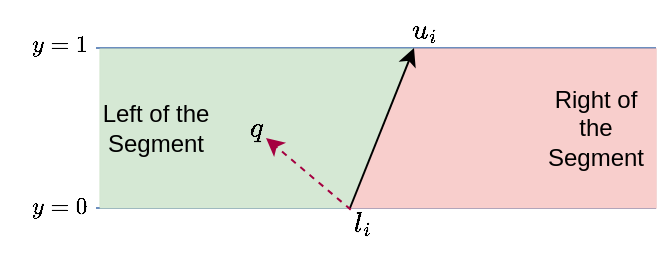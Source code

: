 <mxfile version="26.0.6">
  <diagram name="Page-1" id="NBQL5bJox-FBDuxQ1onh">
    <mxGraphModel dx="532" dy="278" grid="1" gridSize="10" guides="1" tooltips="1" connect="1" arrows="1" fold="1" page="1" pageScale="1" pageWidth="827" pageHeight="1169" math="1" shadow="0">
      <root>
        <mxCell id="0" />
        <mxCell id="1" parent="0" />
        <mxCell id="2x_no1LUzjKjBFZgFxKR-1" value="" style="endArrow=none;html=1;rounded=0;fillColor=#dae8fc;strokeColor=#6c8ebf;" edge="1" parent="1">
          <mxGeometry width="50" height="50" relative="1" as="geometry">
            <mxPoint x="280" y="360" as="sourcePoint" />
            <mxPoint x="560" y="360" as="targetPoint" />
          </mxGeometry>
        </mxCell>
        <mxCell id="2x_no1LUzjKjBFZgFxKR-2" value="" style="endArrow=none;html=1;rounded=0;fillColor=#dae8fc;strokeColor=#6c8ebf;" edge="1" parent="1">
          <mxGeometry width="50" height="50" relative="1" as="geometry">
            <mxPoint x="280" y="440" as="sourcePoint" />
            <mxPoint x="560" y="440" as="targetPoint" />
          </mxGeometry>
        </mxCell>
        <mxCell id="2x_no1LUzjKjBFZgFxKR-4" value="&lt;font style=&quot;font-size: 10px;&quot;&gt;\(y=1\)&lt;/font&gt;" style="text;html=1;align=center;verticalAlign=middle;whiteSpace=wrap;rounded=0;" vertex="1" parent="1">
          <mxGeometry x="232" y="343" width="60" height="30" as="geometry" />
        </mxCell>
        <mxCell id="2x_no1LUzjKjBFZgFxKR-5" value="&lt;font style=&quot;font-size: 10px;&quot;&gt;\(y=0\)&lt;/font&gt;" style="text;html=1;align=center;verticalAlign=middle;whiteSpace=wrap;rounded=0;" vertex="1" parent="1">
          <mxGeometry x="232" y="424" width="60" height="30" as="geometry" />
        </mxCell>
        <mxCell id="2x_no1LUzjKjBFZgFxKR-8" value="" style="shape=manualInput;whiteSpace=wrap;html=1;rotation=90;flipH=0;flipV=1;size=32;fillColor=#f8cecc;strokeColor=#b85450;strokeWidth=0;" vertex="1" parent="1">
          <mxGeometry x="443.13" y="323.13" width="80" height="153.75" as="geometry" />
        </mxCell>
        <mxCell id="2x_no1LUzjKjBFZgFxKR-11" value="" style="shape=manualInput;whiteSpace=wrap;html=1;rotation=-90;flipH=0;flipV=1;size=32;fillColor=#d5e8d4;strokeColor=#82b366;strokeWidth=0;" vertex="1" parent="1">
          <mxGeometry x="320" y="321.57" width="80" height="156.88" as="geometry" />
        </mxCell>
        <mxCell id="2x_no1LUzjKjBFZgFxKR-6" value="" style="endArrow=classic;html=1;rounded=0;startArrow=none;startFill=0;endFill=1;" edge="1" parent="1">
          <mxGeometry width="50" height="50" relative="1" as="geometry">
            <mxPoint x="407" y="440" as="sourcePoint" />
            <mxPoint x="439" y="360" as="targetPoint" />
          </mxGeometry>
        </mxCell>
        <mxCell id="2x_no1LUzjKjBFZgFxKR-12" value="Right of the Segment" style="text;html=1;align=center;verticalAlign=middle;whiteSpace=wrap;rounded=0;" vertex="1" parent="1">
          <mxGeometry x="500" y="385.01" width="60" height="30" as="geometry" />
        </mxCell>
        <mxCell id="2x_no1LUzjKjBFZgFxKR-13" value="Left of the Segment" style="text;html=1;align=center;verticalAlign=middle;whiteSpace=wrap;rounded=0;" vertex="1" parent="1">
          <mxGeometry x="280" y="385" width="60" height="30" as="geometry" />
        </mxCell>
        <mxCell id="2x_no1LUzjKjBFZgFxKR-14" value="" style="endArrow=classic;html=1;rounded=0;exitX=-0.01;exitY=0.198;exitDx=0;exitDy=0;exitPerimeter=0;fillColor=#d80073;strokeColor=#A50040;dashed=1;" edge="1" parent="1" source="2x_no1LUzjKjBFZgFxKR-11">
          <mxGeometry width="50" height="50" relative="1" as="geometry">
            <mxPoint x="462.378" y="470" as="sourcePoint" />
            <mxPoint x="365" y="405" as="targetPoint" />
          </mxGeometry>
        </mxCell>
        <mxCell id="2x_no1LUzjKjBFZgFxKR-16" value="\(q\)" style="text;html=1;align=center;verticalAlign=middle;whiteSpace=wrap;rounded=0;" vertex="1" parent="1">
          <mxGeometry x="330" y="385" width="60" height="30" as="geometry" />
        </mxCell>
        <mxCell id="2x_no1LUzjKjBFZgFxKR-17" value="\(u_i\)" style="text;html=1;align=center;verticalAlign=middle;whiteSpace=wrap;rounded=0;" vertex="1" parent="1">
          <mxGeometry x="414" y="336" width="60" height="30" as="geometry" />
        </mxCell>
        <mxCell id="2x_no1LUzjKjBFZgFxKR-18" value="\(l_i\)" style="text;html=1;align=center;verticalAlign=middle;whiteSpace=wrap;rounded=0;" vertex="1" parent="1">
          <mxGeometry x="383.13" y="433" width="60" height="30" as="geometry" />
        </mxCell>
      </root>
    </mxGraphModel>
  </diagram>
</mxfile>

